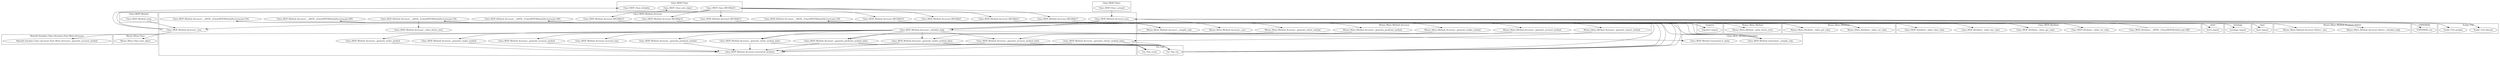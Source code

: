 digraph {
graph [overlap=false]
subgraph cluster_Scalar_Util {
	label="Scalar::Util";
	"Scalar::Util::blessed";
	"Scalar::Util::weaken";
}
subgraph cluster_Moose_Meta_Method {
	label="Moose::Meta::Method";
	"Moose::Meta::Method::_inline_throw_error";
}
subgraph cluster_Moose_Meta_Method_Accessor_Native {
	label="Moose::Meta::Method::Accessor::Native";
	"Moose::Meta::Method::Accessor::Native::_initialize_body";
	"Moose::Meta::Method::Accessor::Native::_new";
}
subgraph cluster_Class_MOP_Method {
	label="Class::MOP::Method";
	"Class::MOP::Method::wrap";
}
subgraph cluster_Try_Tiny {
	label="Try::Tiny";
	"Try::Tiny::catch";
	"Try::Tiny::try";
}
subgraph cluster_UNIVERSAL {
	label="UNIVERSAL";
	"UNIVERSAL::isa";
}
subgraph cluster_Moose_Meta_Class {
	label="Moose::Meta::Class";
	"Moose::Meta::Class::new_object";
}
subgraph cluster_Class_MOP_Class_ {
	label="Class::MOP::Class:";
	"Class::MOP::Class:::around";
}
subgraph cluster_Moose_Meta_Method_Accessor {
	label="Moose::Meta::Method::Accessor";
	"Moose::Meta::Method::Accessor::_generate_writer_method";
	"Moose::Meta::Method::Accessor::_generate_clearer_method";
	"Moose::Meta::Method::Accessor::_generate_accessor_method";
	"Moose::Meta::Method::Accessor::_generate_reader_method";
	"Moose::Meta::Method::Accessor::_generate_predicate_method";
	"Moose::Meta::Method::Accessor::_compile_code";
	"Moose::Meta::Method::Accessor::_new";
}
subgraph cluster_warnings {
	label="warnings";
	"warnings::import";
}
subgraph cluster_Class_MOP_Method_Accessor {
	label="Class::MOP::Method::Accessor";
	"Class::MOP::Method::Accessor::BEGIN@15";
	"Class::MOP::Method::Accessor::_new";
	"Class::MOP::Method::Accessor::BEGIN@14";
	"Class::MOP::Method::Accessor::_generate_clearer_method_inline";
	"Class::MOP::Method::Accessor::_initialize_body";
	"Class::MOP::Method::Accessor::__ANON__[Class/MOP/Method/Accessor.pm:154]";
	"Class::MOP::Method::Accessor::__ANON__[Class/MOP/Method/Accessor.pm:234]";
	"Class::MOP::Method::Accessor::_generate_reader_method";
	"Class::MOP::Method::Accessor::associated_attribute";
	"Class::MOP::Method::Accessor::BEGIN@10";
	"Class::MOP::Method::Accessor::_inline_throw_error";
	"Class::MOP::Method::Accessor::BEGIN@11";
	"Class::MOP::Method::Accessor::_generate_accessor_method_inline";
	"Class::MOP::Method::Accessor::_generate_writer_method_inline";
	"Class::MOP::Method::Accessor::BEGIN@3";
	"Class::MOP::Method::Accessor::_generate_predicate_method";
	"Class::MOP::Method::Accessor::_generate_accessor_method";
	"Class::MOP::Method::Accessor::__ANON__[Class/MOP/Method/Accessor.pm:209]";
	"Class::MOP::Method::Accessor::accessor_type";
	"Class::MOP::Method::Accessor::BEGIN@17";
	"Class::MOP::Method::Accessor::__ANON__[Class/MOP/Method/Accessor.pm:120]";
	"Class::MOP::Method::Accessor::BEGIN@13";
	"Class::MOP::Method::Accessor::_generate_reader_method_inline";
	"Class::MOP::Method::Accessor::__ANON__[Class/MOP/Method/Accessor.pm:184]";
	"Class::MOP::Method::Accessor::_generate_writer_method";
	"Class::MOP::Method::Accessor::new";
	"Class::MOP::Method::Accessor::_generate_predicate_method_inline";
}
subgraph cluster_Class_MOP_Class {
	label="Class::MOP::Class";
	"Class::MOP::Class::BEGIN@15";
	"Class::MOP::Class::initialize";
	"Class::MOP::Class::new_object";
}
subgraph cluster_base {
	label="base";
	"base::import";
}
subgraph cluster_Class_MOP_Method_Generated {
	label="Class::MOP::Method::Generated";
	"Class::MOP::Method::Generated::_compile_code";
	"Class::MOP::Method::Generated::is_inline";
}
subgraph cluster_Exporter {
	label="Exporter";
	"Exporter::import";
}
subgraph cluster_Moose_Meta_Attribute {
	label="Moose::Meta::Attribute";
	"Moose::Meta::Attribute::_inline_set_value";
	"Moose::Meta::Attribute::_inline_get_value";
}
subgraph cluster_Class_MOP_Attribute {
	label="Class::MOP::Attribute";
	"Class::MOP::Attribute::_inline_clear_value";
	"Class::MOP::Attribute::_inline_has_value";
	"Class::MOP::Attribute::__ANON__[Class/MOP/Attribute.pm:398]";
	"Class::MOP::Attribute::_inline_set_value";
	"Class::MOP::Attribute::_inline_get_value";
}
subgraph cluster_strict {
	label="strict";
	"strict::import";
}
subgraph cluster_MooseX_Emulate_Class_Accessor_Fast_Meta_Accessor {
	label="MooseX::Emulate::Class::Accessor::Fast::Meta::Accessor";
	"MooseX::Emulate::Class::Accessor::Fast::Meta::Accessor::_generate_accessor_method";
}
"Class::MOP::Method::Accessor::new" -> "Scalar::Util::blessed";
"Moose::Meta::Method::Accessor::_generate_accessor_method" -> "Class::MOP::Method::Accessor::_generate_accessor_method_inline";
"Class::MOP::Method::Accessor::_initialize_body" -> "Class::MOP::Method::Accessor::_generate_accessor_method_inline";
"Class::MOP::Method::Accessor::_new" -> "Class::MOP::Class::new_object";
"Class::MOP::Method::Accessor::_initialize_body" -> "MooseX::Emulate::Class::Accessor::Fast::Meta::Accessor::_generate_accessor_method";
"Try::Tiny::try" -> "Class::MOP::Method::Accessor::__ANON__[Class/MOP/Method/Accessor.pm:209]";
"Class::MOP::Method::Accessor::new" -> "Moose::Meta::Method::Accessor::_new";
"Class::MOP::Method::wrap" -> "Class::MOP::Method::Accessor::_new";
"Class::MOP::Method::Accessor::new" -> "Class::MOP::Method::Accessor::_new";
"Class::MOP::Method::Accessor::new" -> "Class::MOP::Method::Accessor::_initialize_body";
"Class::MOP::Class::BEGIN@15" -> "Class::MOP::Method::Accessor::BEGIN@11";
"Class::MOP::Method::Accessor::new" -> "Moose::Meta::Method::Accessor::Native::_initialize_body";
"Try::Tiny::try" -> "Class::MOP::Method::Accessor::__ANON__[Class/MOP/Method/Accessor.pm:154]";
"Class::MOP::Method::Accessor::_initialize_body" -> "Class::MOP::Method::Accessor::accessor_type";
"Class::MOP::Class::BEGIN@15" -> "Class::MOP::Method::Accessor::BEGIN@3";
"Class::MOP::Method::Accessor::__ANON__[Class/MOP/Method/Accessor.pm:120]" -> "Class::MOP::Attribute::_inline_set_value";
"Class::MOP::Method::Accessor::__ANON__[Class/MOP/Method/Accessor.pm:184]" -> "Class::MOP::Attribute::_inline_set_value";
"Moose::Meta::Method::Accessor::_generate_predicate_method" -> "Class::MOP::Method::Accessor::_generate_predicate_method_inline";
"Class::MOP::Method::Accessor::_initialize_body" -> "Class::MOP::Method::Accessor::_generate_predicate_method_inline";
"Class::MOP::Method::Accessor::__ANON__[Class/MOP/Method/Accessor.pm:120]" -> "Class::MOP::Attribute::_inline_get_value";
"Class::MOP::Method::Accessor::__ANON__[Class/MOP/Method/Accessor.pm:154]" -> "Class::MOP::Attribute::_inline_get_value";
"Class::MOP::Method::Accessor::_generate_clearer_method_inline" -> "Try::Tiny::try";
"Class::MOP::Method::Accessor::_generate_accessor_method_inline" -> "Try::Tiny::try";
"Class::MOP::Method::Accessor::_generate_writer_method_inline" -> "Try::Tiny::try";
"Class::MOP::Method::Accessor::_generate_reader_method_inline" -> "Try::Tiny::try";
"Class::MOP::Method::Accessor::_generate_predicate_method_inline" -> "Try::Tiny::try";
"Class::MOP::Class::BEGIN@15" -> "Class::MOP::Method::Accessor::BEGIN@13";
"Moose::Meta::Method::Accessor::_generate_reader_method" -> "Class::MOP::Method::Accessor::_generate_reader_method_inline";
"Class::MOP::Method::Accessor::_initialize_body" -> "Class::MOP::Method::Accessor::_generate_reader_method_inline";
"Class::MOP::Method::Accessor::__ANON__[Class/MOP/Method/Accessor.pm:120]" -> "Moose::Meta::Method::Accessor::_compile_code";
"Class::MOP::Method::Accessor::__ANON__[Class/MOP/Method/Accessor.pm:234]" -> "Moose::Meta::Method::Accessor::_compile_code";
"Class::MOP::Method::Accessor::__ANON__[Class/MOP/Method/Accessor.pm:184]" -> "Moose::Meta::Method::Accessor::_compile_code";
"Class::MOP::Method::Accessor::__ANON__[Class/MOP/Method/Accessor.pm:209]" -> "Moose::Meta::Method::Accessor::_compile_code";
"Class::MOP::Method::Accessor::__ANON__[Class/MOP/Method/Accessor.pm:154]" -> "Moose::Meta::Method::Accessor::_compile_code";
"Class::MOP::Method::Accessor::_initialize_body" -> "Class::MOP::Method::Generated::is_inline";
"Class::MOP::Method::Accessor::_initialize_body" -> "Moose::Meta::Method::Accessor::_generate_predicate_method";
"Class::MOP::Method::Accessor::_generate_clearer_method_inline" -> "Try::Tiny::catch";
"Class::MOP::Method::Accessor::_generate_accessor_method_inline" -> "Try::Tiny::catch";
"Class::MOP::Method::Accessor::_generate_writer_method_inline" -> "Try::Tiny::catch";
"Class::MOP::Method::Accessor::_generate_reader_method_inline" -> "Try::Tiny::catch";
"Class::MOP::Method::Accessor::_generate_predicate_method_inline" -> "Try::Tiny::catch";
"Class::MOP::Method::Accessor::_initialize_body" -> "Class::MOP::Method::Accessor::_generate_accessor_method";
"Class::MOP::Class::BEGIN@15" -> "Class::MOP::Method::Accessor::BEGIN@17";
"Moose::Meta::Method::Accessor::_generate_clearer_method" -> "Class::MOP::Method::Accessor::_generate_clearer_method_inline";
"Try::Tiny::try" -> "Class::MOP::Method::Accessor::__ANON__[Class/MOP/Method/Accessor.pm:184]";
"Class::MOP::Method::Accessor::_initialize_body" -> "Moose::Meta::Method::Accessor::_generate_reader_method";
"Class::MOP::Method::Accessor::BEGIN@10" -> "strict::import";
"Class::MOP::Method::Accessor::_initialize_body" -> "Class::MOP::Method::Accessor::_generate_predicate_method";
"Class::MOP::Class::BEGIN@15" -> "Class::MOP::Method::Accessor::BEGIN@15";
"Try::Tiny::try" -> "Class::MOP::Method::Accessor::__ANON__[Class/MOP/Method/Accessor.pm:120]";
"Class::MOP::Method::Accessor::__ANON__[Class/MOP/Method/Accessor.pm:154]" -> "Moose::Meta::Method::_inline_throw_error";
"Class::MOP::Method::Accessor::__ANON__[Class/MOP/Method/Accessor.pm:120]" -> "Class::MOP::Method::Generated::_compile_code";
"Class::MOP::Method::Accessor::__ANON__[Class/MOP/Method/Accessor.pm:184]" -> "Class::MOP::Method::Generated::_compile_code";
"Class::MOP::Method::Accessor::__ANON__[Class/MOP/Method/Accessor.pm:209]" -> "Class::MOP::Method::Generated::_compile_code";
"Class::MOP::Method::Accessor::__ANON__[Class/MOP/Method/Accessor.pm:154]" -> "Class::MOP::Method::Generated::_compile_code";
"Class::MOP::Attribute::__ANON__[Class/MOP/Attribute.pm:398]" -> "Class::MOP::Method::Accessor::new";
"Class::MOP::Class:::around" -> "Class::MOP::Method::Accessor::new";
"Class::MOP::Method::Accessor::new" -> "Moose::Meta::Method::Accessor::Native::_new";
"Class::MOP::Method::Accessor::BEGIN@13" -> "Exporter::import";
"Class::MOP::Method::Accessor::BEGIN@14" -> "Exporter::import";
"Class::MOP::Method::Accessor::BEGIN@15" -> "Exporter::import";
"Class::MOP::Method::Accessor::BEGIN@17" -> "base::import";
"Class::MOP::Method::Accessor::BEGIN@11" -> "warnings::import";
"Class::MOP::Method::Accessor::__ANON__[Class/MOP/Method/Accessor.pm:154]" -> "Class::MOP::Method::Accessor::_inline_throw_error";
"Class::MOP::Method::Accessor::_initialize_body" -> "Moose::Meta::Method::Accessor::_generate_writer_method";
"Class::MOP::Method::Accessor::_new" -> "Moose::Meta::Class::new_object";
"Class::MOP::Method::Accessor::_new" -> "Class::MOP::Class::initialize";
"Class::MOP::Method::Accessor::_initialize_body" -> "Moose::Meta::Method::Accessor::_generate_accessor_method";
"Class::MOP::Method::Accessor::__ANON__[Class/MOP/Method/Accessor.pm:120]" -> "Moose::Meta::Attribute::_inline_get_value";
"Class::MOP::Method::Accessor::__ANON__[Class/MOP/Method/Accessor.pm:154]" -> "Moose::Meta::Attribute::_inline_get_value";
"Class::MOP::Class::BEGIN@15" -> "Class::MOP::Method::Accessor::BEGIN@10";
"Class::MOP::Method::Accessor::new" -> "Scalar::Util::weaken";
"Class::MOP::Method::Accessor::new" -> "UNIVERSAL::isa";
"Moose::Meta::Method::Accessor::_generate_writer_method" -> "Class::MOP::Method::Accessor::_generate_writer_method_inline";
"Class::MOP::Method::Accessor::_initialize_body" -> "Class::MOP::Method::Accessor::_generate_writer_method_inline";
"Class::MOP::Method::Accessor::__ANON__[Class/MOP/Method/Accessor.pm:209]" -> "Class::MOP::Attribute::_inline_has_value";
"Class::MOP::Class::BEGIN@15" -> "Class::MOP::Method::Accessor::BEGIN@14";
"Class::MOP::Method::Accessor::_generate_clearer_method_inline" -> "Class::MOP::Method::Accessor::associated_attribute";
"Class::MOP::Method::Accessor::_generate_reader_method" -> "Class::MOP::Method::Accessor::associated_attribute";
"Class::MOP::Method::Accessor::_generate_accessor_method_inline" -> "Class::MOP::Method::Accessor::associated_attribute";
"Class::MOP::Method::Accessor::_generate_predicate_method" -> "Class::MOP::Method::Accessor::associated_attribute";
"Class::MOP::Method::Accessor::_generate_writer_method_inline" -> "Class::MOP::Method::Accessor::associated_attribute";
"Class::MOP::Method::Accessor::_generate_accessor_method" -> "Class::MOP::Method::Accessor::associated_attribute";
"Class::MOP::Method::Accessor::_generate_reader_method_inline" -> "Class::MOP::Method::Accessor::associated_attribute";
"Class::MOP::Method::Accessor::_generate_writer_method" -> "Class::MOP::Method::Accessor::associated_attribute";
"Class::MOP::Method::Accessor::_generate_predicate_method_inline" -> "Class::MOP::Method::Accessor::associated_attribute";
"Try::Tiny::try" -> "Class::MOP::Method::Accessor::__ANON__[Class/MOP/Method/Accessor.pm:234]";
"Class::MOP::Method::Accessor::__ANON__[Class/MOP/Method/Accessor.pm:120]" -> "Moose::Meta::Attribute::_inline_set_value";
"Class::MOP::Method::Accessor::__ANON__[Class/MOP/Method/Accessor.pm:184]" -> "Moose::Meta::Attribute::_inline_set_value";
"Class::MOP::Method::Accessor::_initialize_body" -> "Class::MOP::Method::Accessor::_generate_reader_method";
"Class::MOP::Method::Accessor::_initialize_body" -> "Class::MOP::Method::Accessor::_generate_writer_method";
"Class::MOP::Method::Accessor::__ANON__[Class/MOP/Method/Accessor.pm:234]" -> "Class::MOP::Attribute::_inline_clear_value";
"Class::MOP::Method::Accessor::_initialize_body" -> "Moose::Meta::Method::Accessor::_generate_clearer_method";
}
